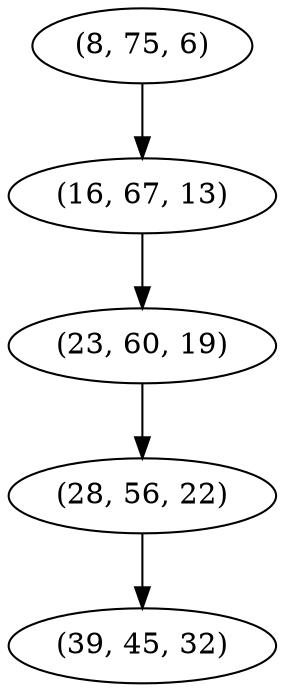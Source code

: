 digraph tree {
    "(8, 75, 6)";
    "(16, 67, 13)";
    "(23, 60, 19)";
    "(28, 56, 22)";
    "(39, 45, 32)";
    "(8, 75, 6)" -> "(16, 67, 13)";
    "(16, 67, 13)" -> "(23, 60, 19)";
    "(23, 60, 19)" -> "(28, 56, 22)";
    "(28, 56, 22)" -> "(39, 45, 32)";
}
